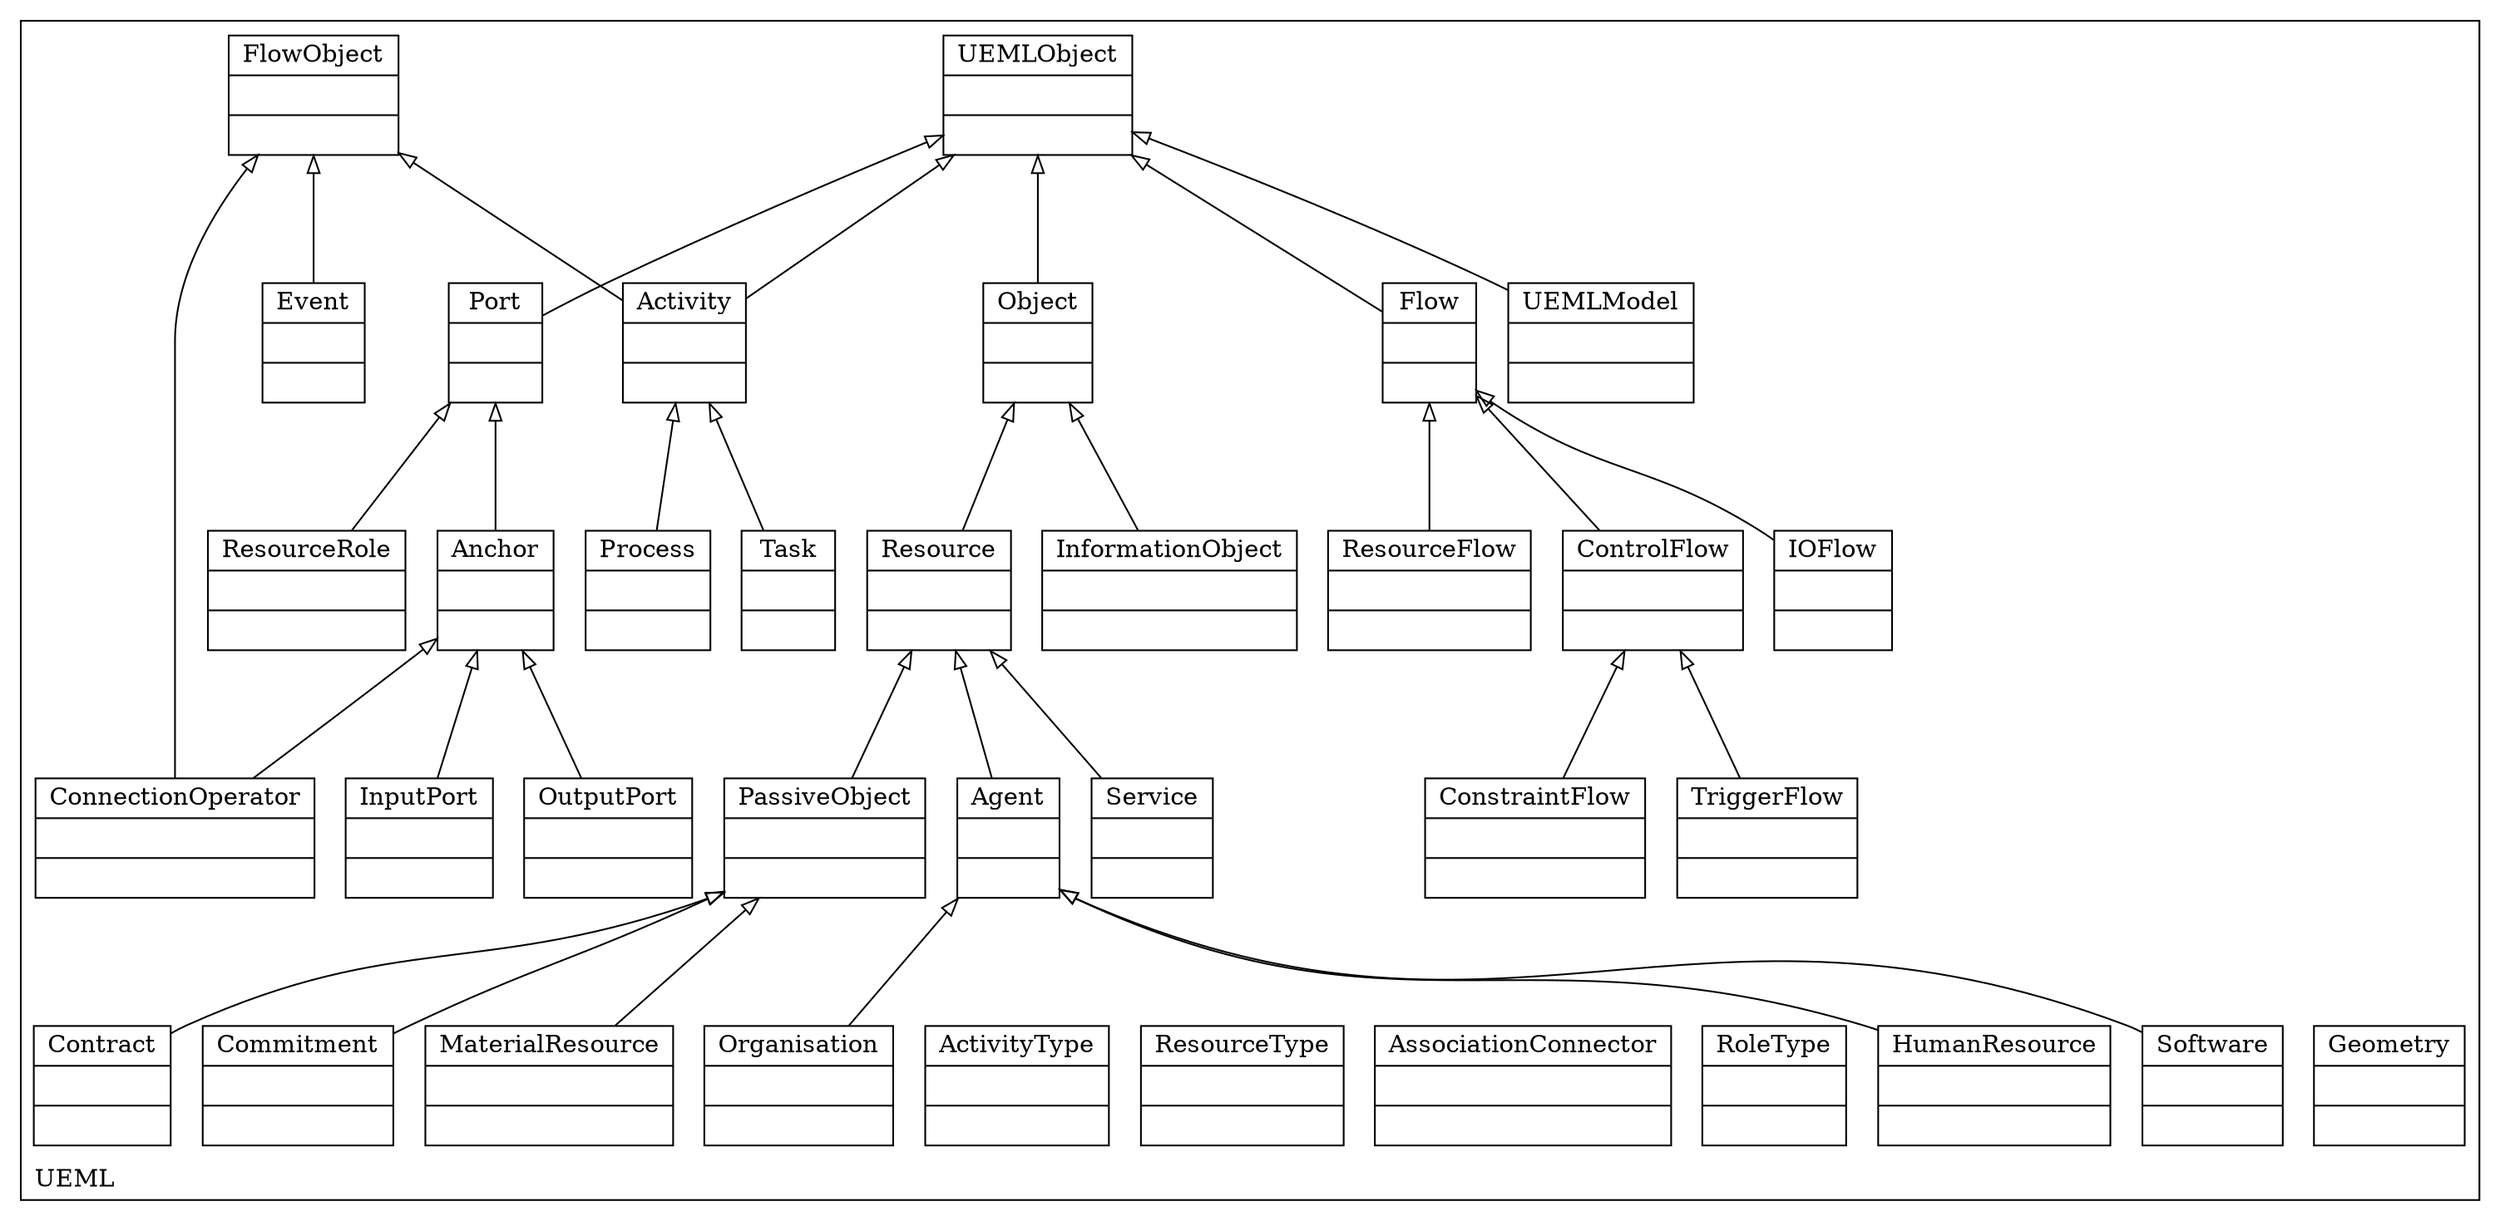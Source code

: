 digraph "KM3 Model in DOT" {
graph[rankdir=BT,labeljust=l,labelloc=t,nodeSep=0.75,compound=true];
 subgraph "cluster_UEML"{
labelloc=t
color=black
label=UEML
 node[shape=record];
UEMLObject[label="{UEMLObject| | }"]
;
 node[shape=record];
UEMLModel[label="{UEMLModel| | }"]
 UEMLModel->UEMLObject[arrowhead=onormal,group=UEMLObject,minlen=2,constraint=true,]
;
 node[shape=record];
Geometry[label="{Geometry| | }"]
;
 node[shape=record];
Port[label="{Port| | }"]
 Port->UEMLObject[arrowhead=onormal,group=UEMLObject,minlen=2,constraint=true,]
;
 node[shape=record];
Flow[label="{Flow| | }"]
 Flow->UEMLObject[arrowhead=onormal,group=UEMLObject,minlen=2,constraint=true,]
;
 node[shape=record];
Activity[label="{Activity| | }"]
 Activity->UEMLObject[arrowhead=onormal,group=UEMLObject,minlen=2,constraint=true,]
 Activity->FlowObject[arrowhead=onormal,group=FlowObject,minlen=2,constraint=true,]
;
 node[shape=record];
Object[label="{Object| | }"]
 Object->UEMLObject[arrowhead=onormal,group=UEMLObject,minlen=2,constraint=true,]
;
 node[shape=record];
InformationObject[label="{InformationObject| | }"]
 InformationObject->Object[arrowhead=onormal,group=Object,minlen=2,constraint=true,]
;
 node[shape=record];
Resource[label="{Resource| | }"]
 Resource->Object[arrowhead=onormal,group=Object,minlen=2,constraint=true,]
;
 node[shape=record];
MaterialResource[label="{MaterialResource| | }"]
 MaterialResource->PassiveObject[arrowhead=onormal,group=PassiveObject,minlen=2,constraint=true,]
;
 node[shape=record];
HumanResource[label="{HumanResource| | }"]
 HumanResource->Agent[arrowhead=onormal,group=Agent,minlen=2,constraint=true,]
;
 node[shape=record];
ResourceFlow[label="{ResourceFlow| | }"]
 ResourceFlow->Flow[arrowhead=onormal,group=Flow,minlen=2,constraint=true,]
;
 node[shape=record];
IOFlow[label="{IOFlow| | }"]
 IOFlow->Flow[arrowhead=onormal,group=Flow,minlen=2,constraint=true,]
;
 node[shape=record];
ControlFlow[label="{ControlFlow| | }"]
 ControlFlow->Flow[arrowhead=onormal,group=Flow,minlen=2,constraint=true,]
;
 node[shape=record];
TriggerFlow[label="{TriggerFlow| | }"]
 TriggerFlow->ControlFlow[arrowhead=onormal,group=ControlFlow,minlen=2,constraint=true,]
;
 node[shape=record];
ConstraintFlow[label="{ConstraintFlow| | }"]
 ConstraintFlow->ControlFlow[arrowhead=onormal,group=ControlFlow,minlen=2,constraint=true,]
;
 node[shape=record];
ResourceRole[label="{ResourceRole| | }"]
 ResourceRole->Port[arrowhead=onormal,group=Port,minlen=2,constraint=true,]
;
 node[shape=record];
RoleType[label="{RoleType| | }"]
;
 node[shape=record];
Anchor[label="{Anchor| | }"]
 Anchor->Port[arrowhead=onormal,group=Port,minlen=2,constraint=true,]
;
 node[shape=record];
OutputPort[label="{OutputPort| | }"]
 OutputPort->Anchor[arrowhead=onormal,group=Anchor,minlen=2,constraint=true,]
;
 node[shape=record];
InputPort[label="{InputPort| | }"]
 InputPort->Anchor[arrowhead=onormal,group=Anchor,minlen=2,constraint=true,]
;
 node[shape=record];
ConnectionOperator[label="{ConnectionOperator| | }"]
 ConnectionOperator->Anchor[arrowhead=onormal,group=Anchor,minlen=2,constraint=true,]
 ConnectionOperator->FlowObject[arrowhead=onormal,group=FlowObject,minlen=2,constraint=true,]
;
 node[shape=record];
AssociationConnector[label="{AssociationConnector| | }"]
;
 node[shape=record];
FlowObject[label="{FlowObject| | }"]
;
 node[shape=record];
Event[label="{Event| | }"]
 Event->FlowObject[arrowhead=onormal,group=FlowObject,minlen=2,constraint=true,]
;
 node[shape=record];
ResourceType[label="{ResourceType| | }"]
;
 node[shape=record];
ActivityType[label="{ActivityType| | }"]
;
 node[shape=record];
PassiveObject[label="{PassiveObject| | }"]
 PassiveObject->Resource[arrowhead=onormal,group=Resource,minlen=2,constraint=true,]
;
 node[shape=record];
Commitment[label="{Commitment| | }"]
 Commitment->PassiveObject[arrowhead=onormal,group=PassiveObject,minlen=2,constraint=true,]
;
 node[shape=record];
Software[label="{Software| | }"]
 Software->Agent[arrowhead=onormal,group=Agent,minlen=2,constraint=true,]
;
 node[shape=record];
Organisation[label="{Organisation| | }"]
 Organisation->Agent[arrowhead=onormal,group=Agent,minlen=2,constraint=true,]
;
 node[shape=record];
Process[label="{Process| | }"]
 Process->Activity[arrowhead=onormal,group=Activity,minlen=2,constraint=true,]
;
 node[shape=record];
Service[label="{Service| | }"]
 Service->Resource[arrowhead=onormal,group=Resource,minlen=2,constraint=true,]
;
 node[shape=record];
Agent[label="{Agent| | }"]
 Agent->Resource[arrowhead=onormal,group=Resource,minlen=2,constraint=true,]
;
 node[shape=record];
Contract[label="{Contract| | }"]
 Contract->PassiveObject[arrowhead=onormal,group=PassiveObject,minlen=2,constraint=true,]
;
 node[shape=record];
Task[label="{Task| | }"]
 Task->Activity[arrowhead=onormal,group=Activity,minlen=2,constraint=true,]
;

}
}